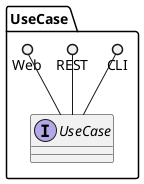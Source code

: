 @startuml

package "UseCase" {
    interface "UseCase" {

    }
    CLI ()-- "UseCase"
    REST ()-- "UseCase"
    Web ()-- "UseCase"

}


@enduml
